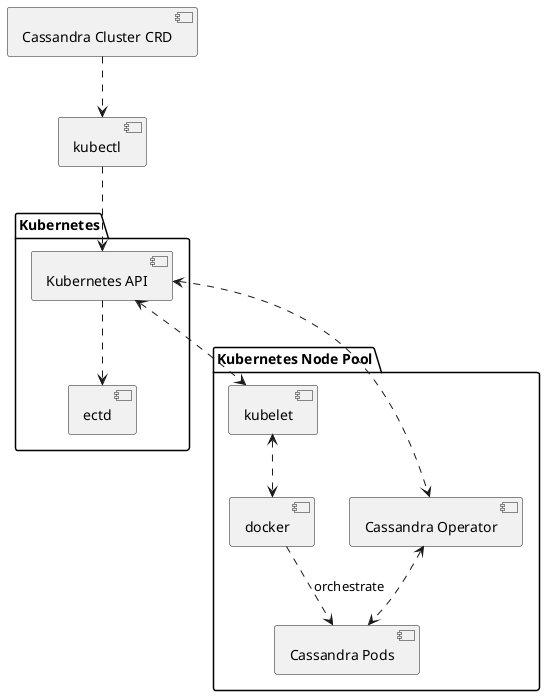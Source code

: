 @startuml arch

[Cassandra Cluster CRD] ..> [kubectl]

package "Kubernetes" {
    [kubectl] ..> [Kubernetes API]
    [Kubernetes API] ..> [ectd]
}

package "Kubernetes Node Pool" {
    [docker] ..> [Cassandra Pods] : orchestrate
    [Kubernetes API] <..> [kubelet]
    [kubelet] <..> [docker]
    [Kubernetes API] <..> [Cassandra Operator]
    [Cassandra Operator] <..> [Cassandra Pods]
}
@enduml